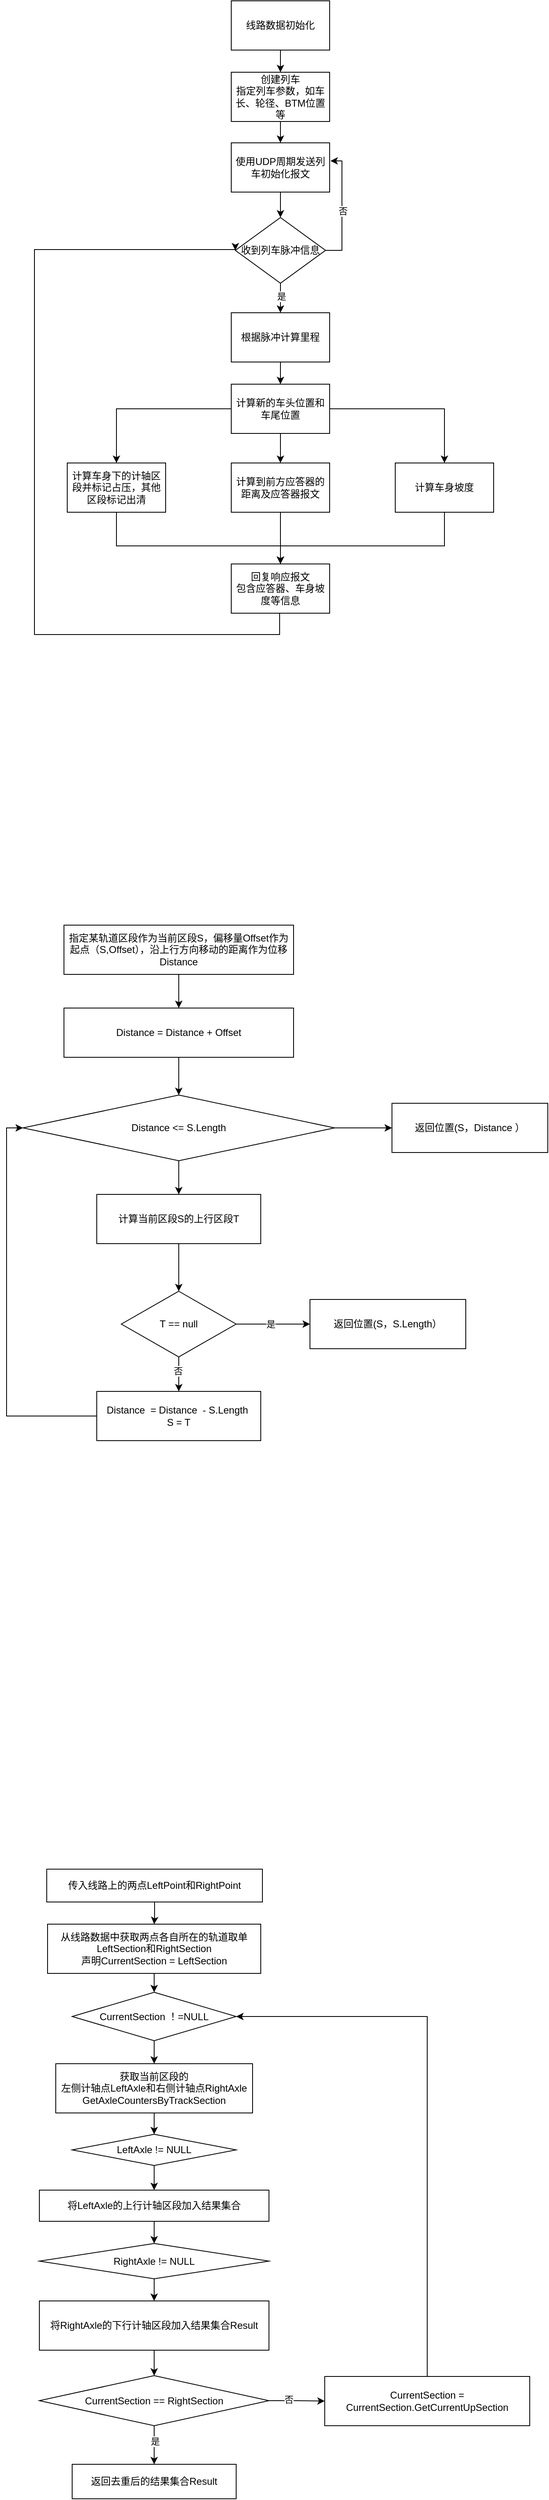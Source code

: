 <mxfile version="24.4.13" type="github">
  <diagram id="C5RBs43oDa-KdzZeNtuy" name="Page-1">
    <mxGraphModel dx="1878" dy="772" grid="0" gridSize="10" guides="0" tooltips="1" connect="1" arrows="1" fold="1" page="1" pageScale="1" pageWidth="827" pageHeight="1169" math="0" shadow="0">
      <root>
        <mxCell id="WIyWlLk6GJQsqaUBKTNV-0" />
        <mxCell id="WIyWlLk6GJQsqaUBKTNV-1" parent="WIyWlLk6GJQsqaUBKTNV-0" />
        <mxCell id="nk7zVUFKT3fN3DxJR3ND-2" value="" style="edgeStyle=orthogonalEdgeStyle;rounded=0;orthogonalLoop=1;jettySize=auto;html=1;" edge="1" parent="WIyWlLk6GJQsqaUBKTNV-1" source="nk7zVUFKT3fN3DxJR3ND-0" target="nk7zVUFKT3fN3DxJR3ND-1">
          <mxGeometry relative="1" as="geometry" />
        </mxCell>
        <mxCell id="nk7zVUFKT3fN3DxJR3ND-0" value="线路数据初始化" style="rounded=0;whiteSpace=wrap;html=1;" vertex="1" parent="WIyWlLk6GJQsqaUBKTNV-1">
          <mxGeometry x="360" y="107" width="120" height="60" as="geometry" />
        </mxCell>
        <mxCell id="nk7zVUFKT3fN3DxJR3ND-4" value="" style="edgeStyle=orthogonalEdgeStyle;rounded=0;orthogonalLoop=1;jettySize=auto;html=1;" edge="1" parent="WIyWlLk6GJQsqaUBKTNV-1" source="nk7zVUFKT3fN3DxJR3ND-1" target="nk7zVUFKT3fN3DxJR3ND-3">
          <mxGeometry relative="1" as="geometry" />
        </mxCell>
        <mxCell id="nk7zVUFKT3fN3DxJR3ND-1" value="创建列车&lt;div&gt;指定列车参数，如车长、轮径、BTM位置等&lt;/div&gt;" style="rounded=0;whiteSpace=wrap;html=1;" vertex="1" parent="WIyWlLk6GJQsqaUBKTNV-1">
          <mxGeometry x="360" y="194" width="120" height="60" as="geometry" />
        </mxCell>
        <mxCell id="nk7zVUFKT3fN3DxJR3ND-6" value="" style="edgeStyle=orthogonalEdgeStyle;rounded=0;orthogonalLoop=1;jettySize=auto;html=1;" edge="1" parent="WIyWlLk6GJQsqaUBKTNV-1" source="nk7zVUFKT3fN3DxJR3ND-3" target="nk7zVUFKT3fN3DxJR3ND-5">
          <mxGeometry relative="1" as="geometry" />
        </mxCell>
        <mxCell id="nk7zVUFKT3fN3DxJR3ND-3" value="使用UDP周期发送列车初始化报文" style="whiteSpace=wrap;html=1;rounded=0;" vertex="1" parent="WIyWlLk6GJQsqaUBKTNV-1">
          <mxGeometry x="360" y="280" width="120" height="60" as="geometry" />
        </mxCell>
        <mxCell id="nk7zVUFKT3fN3DxJR3ND-8" value="" style="edgeStyle=orthogonalEdgeStyle;rounded=0;orthogonalLoop=1;jettySize=auto;html=1;" edge="1" parent="WIyWlLk6GJQsqaUBKTNV-1" source="nk7zVUFKT3fN3DxJR3ND-5" target="nk7zVUFKT3fN3DxJR3ND-7">
          <mxGeometry relative="1" as="geometry" />
        </mxCell>
        <mxCell id="nk7zVUFKT3fN3DxJR3ND-11" value="是" style="edgeLabel;html=1;align=center;verticalAlign=middle;resizable=0;points=[];" vertex="1" connectable="0" parent="nk7zVUFKT3fN3DxJR3ND-8">
          <mxGeometry x="-0.289" y="1" relative="1" as="geometry">
            <mxPoint as="offset" />
          </mxGeometry>
        </mxCell>
        <mxCell id="nk7zVUFKT3fN3DxJR3ND-5" value="收到列车脉冲信息" style="rhombus;whiteSpace=wrap;html=1;rounded=0;" vertex="1" parent="WIyWlLk6GJQsqaUBKTNV-1">
          <mxGeometry x="365" y="371" width="110" height="80" as="geometry" />
        </mxCell>
        <mxCell id="nk7zVUFKT3fN3DxJR3ND-13" value="" style="edgeStyle=orthogonalEdgeStyle;rounded=0;orthogonalLoop=1;jettySize=auto;html=1;" edge="1" parent="WIyWlLk6GJQsqaUBKTNV-1" source="nk7zVUFKT3fN3DxJR3ND-7" target="nk7zVUFKT3fN3DxJR3ND-12">
          <mxGeometry relative="1" as="geometry" />
        </mxCell>
        <mxCell id="nk7zVUFKT3fN3DxJR3ND-7" value="根据脉冲计算里程" style="whiteSpace=wrap;html=1;rounded=0;" vertex="1" parent="WIyWlLk6GJQsqaUBKTNV-1">
          <mxGeometry x="360" y="487" width="120" height="60" as="geometry" />
        </mxCell>
        <mxCell id="nk7zVUFKT3fN3DxJR3ND-15" value="" style="edgeStyle=orthogonalEdgeStyle;rounded=0;orthogonalLoop=1;jettySize=auto;html=1;" edge="1" parent="WIyWlLk6GJQsqaUBKTNV-1" source="nk7zVUFKT3fN3DxJR3ND-12" target="nk7zVUFKT3fN3DxJR3ND-14">
          <mxGeometry relative="1" as="geometry" />
        </mxCell>
        <mxCell id="nk7zVUFKT3fN3DxJR3ND-25" style="edgeStyle=orthogonalEdgeStyle;rounded=0;orthogonalLoop=1;jettySize=auto;html=1;" edge="1" parent="WIyWlLk6GJQsqaUBKTNV-1" source="nk7zVUFKT3fN3DxJR3ND-12" target="nk7zVUFKT3fN3DxJR3ND-16">
          <mxGeometry relative="1" as="geometry" />
        </mxCell>
        <mxCell id="nk7zVUFKT3fN3DxJR3ND-26" style="edgeStyle=orthogonalEdgeStyle;rounded=0;orthogonalLoop=1;jettySize=auto;html=1;entryX=0.5;entryY=0;entryDx=0;entryDy=0;" edge="1" parent="WIyWlLk6GJQsqaUBKTNV-1" source="nk7zVUFKT3fN3DxJR3ND-12" target="nk7zVUFKT3fN3DxJR3ND-18">
          <mxGeometry relative="1" as="geometry" />
        </mxCell>
        <mxCell id="nk7zVUFKT3fN3DxJR3ND-12" value="计算新的车头位置和车尾位置" style="whiteSpace=wrap;html=1;rounded=0;" vertex="1" parent="WIyWlLk6GJQsqaUBKTNV-1">
          <mxGeometry x="360" y="574" width="120" height="60" as="geometry" />
        </mxCell>
        <mxCell id="nk7zVUFKT3fN3DxJR3ND-27" style="edgeStyle=orthogonalEdgeStyle;rounded=0;orthogonalLoop=1;jettySize=auto;html=1;entryX=0.5;entryY=0;entryDx=0;entryDy=0;" edge="1" parent="WIyWlLk6GJQsqaUBKTNV-1" source="nk7zVUFKT3fN3DxJR3ND-14" target="nk7zVUFKT3fN3DxJR3ND-20">
          <mxGeometry relative="1" as="geometry">
            <Array as="points">
              <mxPoint x="220" y="771" />
              <mxPoint x="420" y="771" />
            </Array>
          </mxGeometry>
        </mxCell>
        <mxCell id="nk7zVUFKT3fN3DxJR3ND-14" value="计算车身下的计轴区段并标记占压，其他区段标记出清" style="whiteSpace=wrap;html=1;rounded=0;" vertex="1" parent="WIyWlLk6GJQsqaUBKTNV-1">
          <mxGeometry x="160" y="670" width="120" height="60" as="geometry" />
        </mxCell>
        <mxCell id="nk7zVUFKT3fN3DxJR3ND-28" style="edgeStyle=orthogonalEdgeStyle;rounded=0;orthogonalLoop=1;jettySize=auto;html=1;entryX=0.5;entryY=0;entryDx=0;entryDy=0;" edge="1" parent="WIyWlLk6GJQsqaUBKTNV-1" source="nk7zVUFKT3fN3DxJR3ND-16" target="nk7zVUFKT3fN3DxJR3ND-20">
          <mxGeometry relative="1" as="geometry" />
        </mxCell>
        <mxCell id="nk7zVUFKT3fN3DxJR3ND-16" value="计算到前方应答器的距离及应答器报文" style="whiteSpace=wrap;html=1;rounded=0;" vertex="1" parent="WIyWlLk6GJQsqaUBKTNV-1">
          <mxGeometry x="360" y="670" width="120" height="60" as="geometry" />
        </mxCell>
        <mxCell id="nk7zVUFKT3fN3DxJR3ND-29" style="edgeStyle=orthogonalEdgeStyle;rounded=0;orthogonalLoop=1;jettySize=auto;html=1;entryX=0.5;entryY=0;entryDx=0;entryDy=0;" edge="1" parent="WIyWlLk6GJQsqaUBKTNV-1" source="nk7zVUFKT3fN3DxJR3ND-18" target="nk7zVUFKT3fN3DxJR3ND-20">
          <mxGeometry relative="1" as="geometry">
            <Array as="points">
              <mxPoint x="620" y="771" />
              <mxPoint x="420" y="771" />
            </Array>
          </mxGeometry>
        </mxCell>
        <mxCell id="nk7zVUFKT3fN3DxJR3ND-18" value="计算车身坡度" style="whiteSpace=wrap;html=1;rounded=0;" vertex="1" parent="WIyWlLk6GJQsqaUBKTNV-1">
          <mxGeometry x="560" y="670" width="120" height="60" as="geometry" />
        </mxCell>
        <mxCell id="nk7zVUFKT3fN3DxJR3ND-22" style="edgeStyle=orthogonalEdgeStyle;rounded=0;orthogonalLoop=1;jettySize=auto;html=1;entryX=0;entryY=0.5;entryDx=0;entryDy=0;exitX=0.5;exitY=1;exitDx=0;exitDy=0;" edge="1" parent="WIyWlLk6GJQsqaUBKTNV-1" source="nk7zVUFKT3fN3DxJR3ND-20" target="nk7zVUFKT3fN3DxJR3ND-5">
          <mxGeometry relative="1" as="geometry">
            <mxPoint x="419" y="802" as="sourcePoint" />
            <mxPoint x="365" y="360" as="targetPoint" />
            <Array as="points">
              <mxPoint x="419" y="853" />
              <mxPoint x="419" y="879" />
              <mxPoint x="120" y="879" />
              <mxPoint x="120" y="410" />
            </Array>
          </mxGeometry>
        </mxCell>
        <mxCell id="nk7zVUFKT3fN3DxJR3ND-20" value="回复响应报文&lt;div&gt;包含应答器、车身坡度等信息&lt;/div&gt;" style="whiteSpace=wrap;html=1;rounded=0;" vertex="1" parent="WIyWlLk6GJQsqaUBKTNV-1">
          <mxGeometry x="360" y="793" width="120" height="60" as="geometry" />
        </mxCell>
        <mxCell id="nk7zVUFKT3fN3DxJR3ND-23" style="edgeStyle=orthogonalEdgeStyle;rounded=0;orthogonalLoop=1;jettySize=auto;html=1;entryX=1.008;entryY=0.367;entryDx=0;entryDy=0;entryPerimeter=0;exitX=1;exitY=0.5;exitDx=0;exitDy=0;" edge="1" parent="WIyWlLk6GJQsqaUBKTNV-1" source="nk7zVUFKT3fN3DxJR3ND-5" target="nk7zVUFKT3fN3DxJR3ND-3">
          <mxGeometry relative="1" as="geometry" />
        </mxCell>
        <mxCell id="nk7zVUFKT3fN3DxJR3ND-24" value="否" style="edgeLabel;html=1;align=center;verticalAlign=middle;resizable=0;points=[];" vertex="1" connectable="0" parent="nk7zVUFKT3fN3DxJR3ND-23">
          <mxGeometry x="-0.044" y="-1" relative="1" as="geometry">
            <mxPoint as="offset" />
          </mxGeometry>
        </mxCell>
        <mxCell id="nk7zVUFKT3fN3DxJR3ND-51" value="" style="edgeStyle=orthogonalEdgeStyle;rounded=0;orthogonalLoop=1;jettySize=auto;html=1;" edge="1" parent="WIyWlLk6GJQsqaUBKTNV-1" source="nk7zVUFKT3fN3DxJR3ND-30" target="nk7zVUFKT3fN3DxJR3ND-50">
          <mxGeometry relative="1" as="geometry" />
        </mxCell>
        <mxCell id="nk7zVUFKT3fN3DxJR3ND-30" value="指定某轨道区段作为当前区段S，偏移量Offset作为起点（S,Offset），沿上行方向移动的距离作为位移Distance" style="rounded=0;whiteSpace=wrap;html=1;" vertex="1" parent="WIyWlLk6GJQsqaUBKTNV-1">
          <mxGeometry x="156" y="1233" width="280" height="60" as="geometry" />
        </mxCell>
        <mxCell id="nk7zVUFKT3fN3DxJR3ND-38" value="" style="edgeStyle=orthogonalEdgeStyle;rounded=0;orthogonalLoop=1;jettySize=auto;html=1;" edge="1" parent="WIyWlLk6GJQsqaUBKTNV-1" source="nk7zVUFKT3fN3DxJR3ND-35" target="nk7zVUFKT3fN3DxJR3ND-37">
          <mxGeometry relative="1" as="geometry" />
        </mxCell>
        <mxCell id="nk7zVUFKT3fN3DxJR3ND-40" value="" style="edgeStyle=orthogonalEdgeStyle;rounded=0;orthogonalLoop=1;jettySize=auto;html=1;" edge="1" parent="WIyWlLk6GJQsqaUBKTNV-1" source="nk7zVUFKT3fN3DxJR3ND-35" target="nk7zVUFKT3fN3DxJR3ND-39">
          <mxGeometry relative="1" as="geometry" />
        </mxCell>
        <mxCell id="nk7zVUFKT3fN3DxJR3ND-35" value="Distance &amp;lt;= S.Length" style="rhombus;whiteSpace=wrap;html=1;rounded=0;" vertex="1" parent="WIyWlLk6GJQsqaUBKTNV-1">
          <mxGeometry x="106" y="1440" width="380" height="80" as="geometry" />
        </mxCell>
        <mxCell id="nk7zVUFKT3fN3DxJR3ND-43" value="" style="edgeStyle=orthogonalEdgeStyle;rounded=0;orthogonalLoop=1;jettySize=auto;html=1;" edge="1" parent="WIyWlLk6GJQsqaUBKTNV-1" source="nk7zVUFKT3fN3DxJR3ND-37" target="nk7zVUFKT3fN3DxJR3ND-42">
          <mxGeometry relative="1" as="geometry" />
        </mxCell>
        <mxCell id="nk7zVUFKT3fN3DxJR3ND-37" value="计算当前区段S的上行区段T" style="whiteSpace=wrap;html=1;rounded=0;" vertex="1" parent="WIyWlLk6GJQsqaUBKTNV-1">
          <mxGeometry x="196" y="1561" width="200" height="60" as="geometry" />
        </mxCell>
        <mxCell id="nk7zVUFKT3fN3DxJR3ND-39" value="返回位置(S，Distance ）" style="whiteSpace=wrap;html=1;rounded=0;" vertex="1" parent="WIyWlLk6GJQsqaUBKTNV-1">
          <mxGeometry x="556" y="1450" width="190" height="60" as="geometry" />
        </mxCell>
        <mxCell id="nk7zVUFKT3fN3DxJR3ND-45" value="" style="edgeStyle=orthogonalEdgeStyle;rounded=0;orthogonalLoop=1;jettySize=auto;html=1;" edge="1" parent="WIyWlLk6GJQsqaUBKTNV-1" source="nk7zVUFKT3fN3DxJR3ND-42" target="nk7zVUFKT3fN3DxJR3ND-44">
          <mxGeometry relative="1" as="geometry" />
        </mxCell>
        <mxCell id="nk7zVUFKT3fN3DxJR3ND-46" value="是" style="edgeLabel;html=1;align=center;verticalAlign=middle;resizable=0;points=[];" vertex="1" connectable="0" parent="nk7zVUFKT3fN3DxJR3ND-45">
          <mxGeometry x="-0.067" relative="1" as="geometry">
            <mxPoint as="offset" />
          </mxGeometry>
        </mxCell>
        <mxCell id="nk7zVUFKT3fN3DxJR3ND-48" value="" style="edgeStyle=orthogonalEdgeStyle;rounded=0;orthogonalLoop=1;jettySize=auto;html=1;" edge="1" parent="WIyWlLk6GJQsqaUBKTNV-1" source="nk7zVUFKT3fN3DxJR3ND-42" target="nk7zVUFKT3fN3DxJR3ND-47">
          <mxGeometry relative="1" as="geometry" />
        </mxCell>
        <mxCell id="nk7zVUFKT3fN3DxJR3ND-49" value="否" style="edgeLabel;html=1;align=center;verticalAlign=middle;resizable=0;points=[];" vertex="1" connectable="0" parent="nk7zVUFKT3fN3DxJR3ND-48">
          <mxGeometry x="-0.191" y="-1" relative="1" as="geometry">
            <mxPoint as="offset" />
          </mxGeometry>
        </mxCell>
        <mxCell id="nk7zVUFKT3fN3DxJR3ND-42" value="T == null" style="rhombus;whiteSpace=wrap;html=1;rounded=0;" vertex="1" parent="WIyWlLk6GJQsqaUBKTNV-1">
          <mxGeometry x="226" y="1679" width="140" height="80" as="geometry" />
        </mxCell>
        <mxCell id="nk7zVUFKT3fN3DxJR3ND-44" value="返回位置(S，S.Length）" style="whiteSpace=wrap;html=1;rounded=0;" vertex="1" parent="WIyWlLk6GJQsqaUBKTNV-1">
          <mxGeometry x="456" y="1689" width="190" height="60" as="geometry" />
        </mxCell>
        <mxCell id="nk7zVUFKT3fN3DxJR3ND-53" style="edgeStyle=orthogonalEdgeStyle;rounded=0;orthogonalLoop=1;jettySize=auto;html=1;entryX=0;entryY=0.5;entryDx=0;entryDy=0;" edge="1" parent="WIyWlLk6GJQsqaUBKTNV-1" source="nk7zVUFKT3fN3DxJR3ND-47" target="nk7zVUFKT3fN3DxJR3ND-35">
          <mxGeometry relative="1" as="geometry">
            <Array as="points">
              <mxPoint x="86" y="1831" />
              <mxPoint x="86" y="1480" />
            </Array>
          </mxGeometry>
        </mxCell>
        <mxCell id="nk7zVUFKT3fN3DxJR3ND-47" value="Distance&amp;nbsp; = Distance&amp;nbsp; - S.Length&amp;nbsp;&lt;div&gt;S = T&lt;/div&gt;" style="whiteSpace=wrap;html=1;rounded=0;" vertex="1" parent="WIyWlLk6GJQsqaUBKTNV-1">
          <mxGeometry x="196" y="1801" width="200" height="60" as="geometry" />
        </mxCell>
        <mxCell id="nk7zVUFKT3fN3DxJR3ND-52" style="edgeStyle=orthogonalEdgeStyle;rounded=0;orthogonalLoop=1;jettySize=auto;html=1;entryX=0.5;entryY=0;entryDx=0;entryDy=0;" edge="1" parent="WIyWlLk6GJQsqaUBKTNV-1" source="nk7zVUFKT3fN3DxJR3ND-50" target="nk7zVUFKT3fN3DxJR3ND-35">
          <mxGeometry relative="1" as="geometry" />
        </mxCell>
        <mxCell id="nk7zVUFKT3fN3DxJR3ND-50" value="Distance = Distance + Offset" style="rounded=0;whiteSpace=wrap;html=1;" vertex="1" parent="WIyWlLk6GJQsqaUBKTNV-1">
          <mxGeometry x="156" y="1334" width="280" height="60" as="geometry" />
        </mxCell>
        <mxCell id="nk7zVUFKT3fN3DxJR3ND-54" value="传入线路上的两点LeftPoint和RightPoint" style="rounded=0;whiteSpace=wrap;html=1;" vertex="1" parent="WIyWlLk6GJQsqaUBKTNV-1">
          <mxGeometry x="135" y="2383" width="263" height="40" as="geometry" />
        </mxCell>
        <mxCell id="nk7zVUFKT3fN3DxJR3ND-58" value="" style="edgeStyle=orthogonalEdgeStyle;rounded=0;orthogonalLoop=1;jettySize=auto;html=1;" edge="1" parent="WIyWlLk6GJQsqaUBKTNV-1" source="nk7zVUFKT3fN3DxJR3ND-54" target="nk7zVUFKT3fN3DxJR3ND-57">
          <mxGeometry relative="1" as="geometry">
            <mxPoint x="266" y="2391" as="sourcePoint" />
          </mxGeometry>
        </mxCell>
        <mxCell id="nk7zVUFKT3fN3DxJR3ND-60" value="" style="edgeStyle=orthogonalEdgeStyle;rounded=0;orthogonalLoop=1;jettySize=auto;html=1;" edge="1" parent="WIyWlLk6GJQsqaUBKTNV-1" source="nk7zVUFKT3fN3DxJR3ND-57" target="nk7zVUFKT3fN3DxJR3ND-59">
          <mxGeometry relative="1" as="geometry" />
        </mxCell>
        <mxCell id="nk7zVUFKT3fN3DxJR3ND-57" value="从线路数据中获取两点各自所在的轨道取单LeftSection和RightSection&lt;div&gt;声明CurrentSection = LeftSection&lt;/div&gt;" style="rounded=0;whiteSpace=wrap;html=1;" vertex="1" parent="WIyWlLk6GJQsqaUBKTNV-1">
          <mxGeometry x="136" y="2450" width="260" height="60" as="geometry" />
        </mxCell>
        <mxCell id="nk7zVUFKT3fN3DxJR3ND-62" value="" style="edgeStyle=orthogonalEdgeStyle;rounded=0;orthogonalLoop=1;jettySize=auto;html=1;" edge="1" parent="WIyWlLk6GJQsqaUBKTNV-1" source="nk7zVUFKT3fN3DxJR3ND-59" target="nk7zVUFKT3fN3DxJR3ND-61">
          <mxGeometry relative="1" as="geometry" />
        </mxCell>
        <mxCell id="nk7zVUFKT3fN3DxJR3ND-59" value="CurrentSection ！=NULL" style="rhombus;whiteSpace=wrap;html=1;rounded=0;" vertex="1" parent="WIyWlLk6GJQsqaUBKTNV-1">
          <mxGeometry x="166" y="2533" width="200" height="59" as="geometry" />
        </mxCell>
        <mxCell id="nk7zVUFKT3fN3DxJR3ND-64" value="" style="edgeStyle=orthogonalEdgeStyle;rounded=0;orthogonalLoop=1;jettySize=auto;html=1;" edge="1" parent="WIyWlLk6GJQsqaUBKTNV-1" source="nk7zVUFKT3fN3DxJR3ND-61" target="nk7zVUFKT3fN3DxJR3ND-63">
          <mxGeometry relative="1" as="geometry" />
        </mxCell>
        <mxCell id="nk7zVUFKT3fN3DxJR3ND-61" value="获取当前区段的&lt;div&gt;左侧计轴点LeftAxle和右侧计轴点RightAxle&lt;div&gt;GetAxleCountersByTrackSection&lt;/div&gt;&lt;/div&gt;" style="whiteSpace=wrap;html=1;rounded=0;" vertex="1" parent="WIyWlLk6GJQsqaUBKTNV-1">
          <mxGeometry x="146" y="2620" width="240" height="60" as="geometry" />
        </mxCell>
        <mxCell id="nk7zVUFKT3fN3DxJR3ND-66" value="" style="edgeStyle=orthogonalEdgeStyle;rounded=0;orthogonalLoop=1;jettySize=auto;html=1;" edge="1" parent="WIyWlLk6GJQsqaUBKTNV-1" source="nk7zVUFKT3fN3DxJR3ND-63" target="nk7zVUFKT3fN3DxJR3ND-65">
          <mxGeometry relative="1" as="geometry" />
        </mxCell>
        <mxCell id="nk7zVUFKT3fN3DxJR3ND-63" value="LeftAxle != NULL" style="rhombus;whiteSpace=wrap;html=1;rounded=0;" vertex="1" parent="WIyWlLk6GJQsqaUBKTNV-1">
          <mxGeometry x="166" y="2706" width="200" height="38" as="geometry" />
        </mxCell>
        <mxCell id="nk7zVUFKT3fN3DxJR3ND-68" value="" style="edgeStyle=orthogonalEdgeStyle;rounded=0;orthogonalLoop=1;jettySize=auto;html=1;" edge="1" parent="WIyWlLk6GJQsqaUBKTNV-1" source="nk7zVUFKT3fN3DxJR3ND-65" target="nk7zVUFKT3fN3DxJR3ND-67">
          <mxGeometry relative="1" as="geometry" />
        </mxCell>
        <mxCell id="nk7zVUFKT3fN3DxJR3ND-65" value="将LeftAxle的上行计轴区段加入结果集合" style="whiteSpace=wrap;html=1;rounded=0;" vertex="1" parent="WIyWlLk6GJQsqaUBKTNV-1">
          <mxGeometry x="126" y="2774" width="280" height="38" as="geometry" />
        </mxCell>
        <mxCell id="nk7zVUFKT3fN3DxJR3ND-70" value="" style="edgeStyle=orthogonalEdgeStyle;rounded=0;orthogonalLoop=1;jettySize=auto;html=1;" edge="1" parent="WIyWlLk6GJQsqaUBKTNV-1" source="nk7zVUFKT3fN3DxJR3ND-67" target="nk7zVUFKT3fN3DxJR3ND-69">
          <mxGeometry relative="1" as="geometry" />
        </mxCell>
        <mxCell id="nk7zVUFKT3fN3DxJR3ND-67" value="RightAxle != NULL" style="rhombus;whiteSpace=wrap;html=1;rounded=0;" vertex="1" parent="WIyWlLk6GJQsqaUBKTNV-1">
          <mxGeometry x="126" y="2839" width="280" height="43" as="geometry" />
        </mxCell>
        <mxCell id="nk7zVUFKT3fN3DxJR3ND-69" value="将RightAxle的下行计轴区段加入结果集合Result" style="whiteSpace=wrap;html=1;rounded=0;" vertex="1" parent="WIyWlLk6GJQsqaUBKTNV-1">
          <mxGeometry x="126" y="2909" width="280" height="60" as="geometry" />
        </mxCell>
        <mxCell id="nk7zVUFKT3fN3DxJR3ND-74" value="" style="edgeStyle=orthogonalEdgeStyle;rounded=0;orthogonalLoop=1;jettySize=auto;html=1;" edge="1" parent="WIyWlLk6GJQsqaUBKTNV-1" source="nk7zVUFKT3fN3DxJR3ND-71" target="nk7zVUFKT3fN3DxJR3ND-73">
          <mxGeometry relative="1" as="geometry" />
        </mxCell>
        <mxCell id="nk7zVUFKT3fN3DxJR3ND-75" value="是" style="edgeLabel;html=1;align=center;verticalAlign=middle;resizable=0;points=[];" vertex="1" connectable="0" parent="nk7zVUFKT3fN3DxJR3ND-74">
          <mxGeometry x="-0.185" y="1" relative="1" as="geometry">
            <mxPoint as="offset" />
          </mxGeometry>
        </mxCell>
        <mxCell id="nk7zVUFKT3fN3DxJR3ND-77" value="" style="edgeStyle=orthogonalEdgeStyle;rounded=0;orthogonalLoop=1;jettySize=auto;html=1;" edge="1" parent="WIyWlLk6GJQsqaUBKTNV-1" source="nk7zVUFKT3fN3DxJR3ND-71" target="nk7zVUFKT3fN3DxJR3ND-76">
          <mxGeometry relative="1" as="geometry" />
        </mxCell>
        <mxCell id="nk7zVUFKT3fN3DxJR3ND-79" value="否" style="edgeLabel;html=1;align=center;verticalAlign=middle;resizable=0;points=[];" vertex="1" connectable="0" parent="nk7zVUFKT3fN3DxJR3ND-77">
          <mxGeometry x="-0.3" y="2" relative="1" as="geometry">
            <mxPoint as="offset" />
          </mxGeometry>
        </mxCell>
        <mxCell id="nk7zVUFKT3fN3DxJR3ND-71" value="CurrentSection == RightSection" style="rhombus;whiteSpace=wrap;html=1;rounded=0;" vertex="1" parent="WIyWlLk6GJQsqaUBKTNV-1">
          <mxGeometry x="126" y="3000" width="280" height="61" as="geometry" />
        </mxCell>
        <mxCell id="nk7zVUFKT3fN3DxJR3ND-72" style="edgeStyle=orthogonalEdgeStyle;rounded=0;orthogonalLoop=1;jettySize=auto;html=1;" edge="1" parent="WIyWlLk6GJQsqaUBKTNV-1" source="nk7zVUFKT3fN3DxJR3ND-69" target="nk7zVUFKT3fN3DxJR3ND-71">
          <mxGeometry relative="1" as="geometry" />
        </mxCell>
        <mxCell id="nk7zVUFKT3fN3DxJR3ND-73" value="返回去重后的结果集合Result" style="whiteSpace=wrap;html=1;rounded=0;" vertex="1" parent="WIyWlLk6GJQsqaUBKTNV-1">
          <mxGeometry x="166" y="3108" width="200" height="42" as="geometry" />
        </mxCell>
        <mxCell id="nk7zVUFKT3fN3DxJR3ND-78" style="edgeStyle=orthogonalEdgeStyle;rounded=0;orthogonalLoop=1;jettySize=auto;html=1;entryX=1;entryY=0.5;entryDx=0;entryDy=0;exitX=0.5;exitY=0;exitDx=0;exitDy=0;" edge="1" parent="WIyWlLk6GJQsqaUBKTNV-1" source="nk7zVUFKT3fN3DxJR3ND-76" target="nk7zVUFKT3fN3DxJR3ND-59">
          <mxGeometry relative="1" as="geometry" />
        </mxCell>
        <mxCell id="nk7zVUFKT3fN3DxJR3ND-76" value="CurrentSection = CurrentSection.GetCurrentUpSection" style="whiteSpace=wrap;html=1;rounded=0;" vertex="1" parent="WIyWlLk6GJQsqaUBKTNV-1">
          <mxGeometry x="474" y="3001" width="250" height="60" as="geometry" />
        </mxCell>
      </root>
    </mxGraphModel>
  </diagram>
</mxfile>
